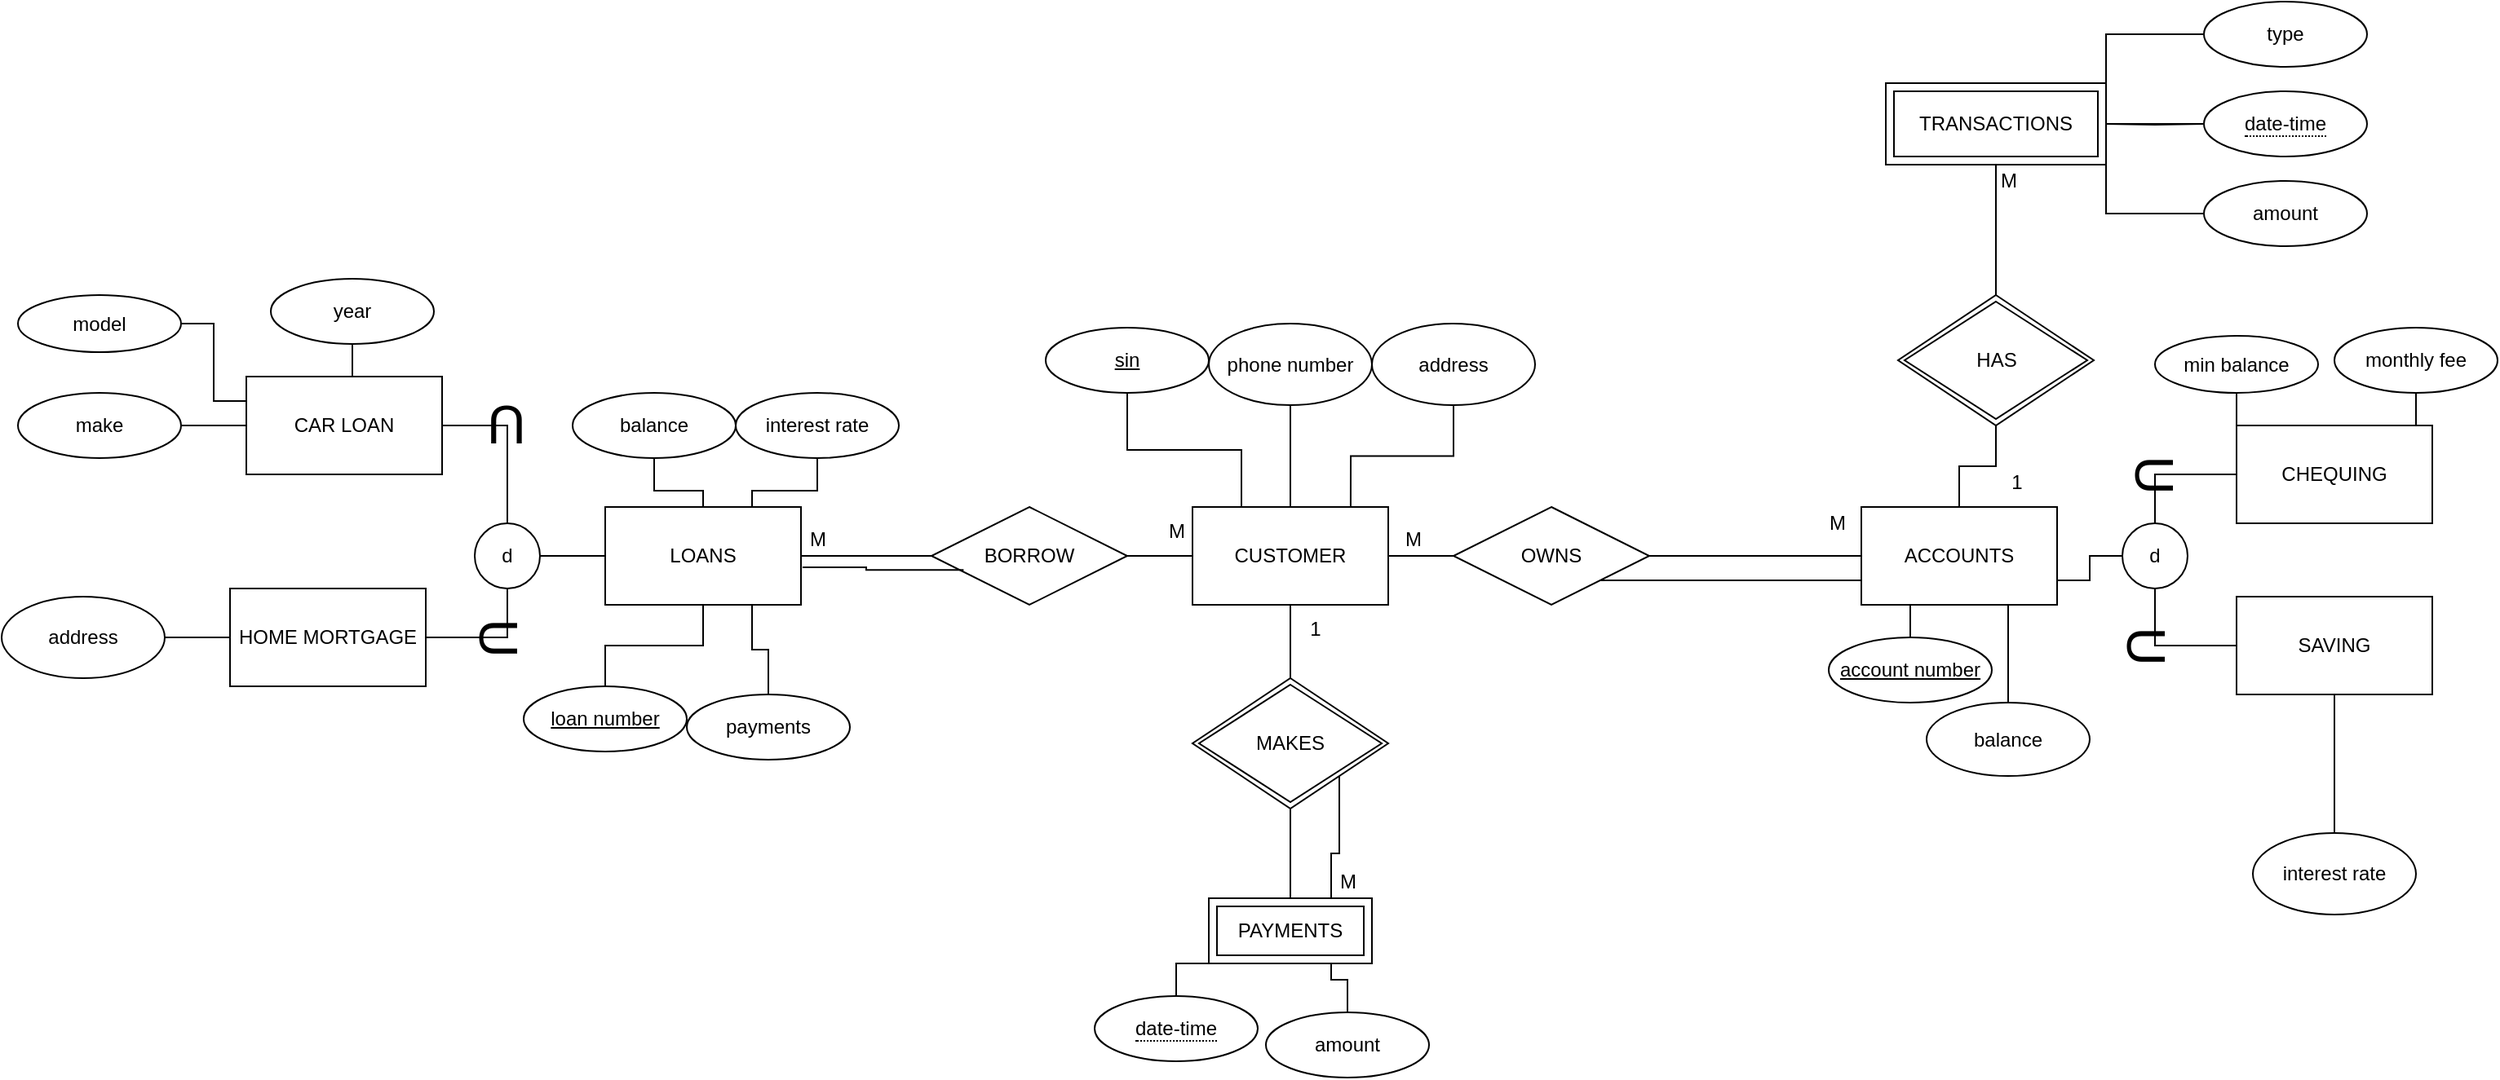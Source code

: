 <mxfile version="13.7.9" type="github"><diagram id="R2lEEEUBdFMjLlhIrx00" name="Page-1"><mxGraphModel dx="2427" dy="985" grid="1" gridSize="10" guides="1" tooltips="1" connect="1" arrows="1" fold="1" page="1" pageScale="1" pageWidth="850" pageHeight="1100" math="0" shadow="0" extFonts="Permanent Marker^https://fonts.googleapis.com/css?family=Permanent+Marker"><root><mxCell id="0"/><mxCell id="1" parent="0"/><mxCell id="brg8uTY757SzhPS61aHW-38" value="" style="edgeStyle=orthogonalEdgeStyle;rounded=0;orthogonalLoop=1;jettySize=auto;html=1;endArrow=none;endFill=0;" edge="1" parent="1" source="gD_nv8KaZkEDJSbHvG0B-4" target="brg8uTY757SzhPS61aHW-2"><mxGeometry relative="1" as="geometry"/></mxCell><mxCell id="gD_nv8KaZkEDJSbHvG0B-4" value="ACCOUNTS" style="rounded=0;whiteSpace=wrap;html=1;" parent="1" vertex="1"><mxGeometry x="530" y="380" width="120" height="60" as="geometry"/></mxCell><mxCell id="gD_nv8KaZkEDJSbHvG0B-5" value="balance" style="ellipse;whiteSpace=wrap;html=1;" parent="1" vertex="1"><mxGeometry x="570" y="500" width="100" height="45" as="geometry"/></mxCell><mxCell id="gD_nv8KaZkEDJSbHvG0B-10" value="" style="endArrow=none;html=1;entryX=0.5;entryY=0;entryDx=0;entryDy=0;exitX=0.25;exitY=1;exitDx=0;exitDy=0;" parent="1" source="gD_nv8KaZkEDJSbHvG0B-4" target="brg8uTY757SzhPS61aHW-17" edge="1"><mxGeometry width="50" height="50" relative="1" as="geometry"><mxPoint x="690" y="470" as="sourcePoint"/><mxPoint x="744.645" y="332.678" as="targetPoint"/></mxGeometry></mxCell><mxCell id="gD_nv8KaZkEDJSbHvG0B-11" value="" style="endArrow=none;html=1;entryX=0.5;entryY=0;entryDx=0;entryDy=0;exitX=0.75;exitY=1;exitDx=0;exitDy=0;" parent="1" source="gD_nv8KaZkEDJSbHvG0B-4" target="gD_nv8KaZkEDJSbHvG0B-5" edge="1"><mxGeometry width="50" height="50" relative="1" as="geometry"><mxPoint x="680" y="460" as="sourcePoint"/><mxPoint x="770" y="355" as="targetPoint"/></mxGeometry></mxCell><mxCell id="gD_nv8KaZkEDJSbHvG0B-15" value="interest rate" style="ellipse;whiteSpace=wrap;html=1;" parent="1" vertex="1"><mxGeometry x="770" y="580" width="100" height="50" as="geometry"/></mxCell><mxCell id="brg8uTY757SzhPS61aHW-49" value="" style="edgeStyle=orthogonalEdgeStyle;rounded=0;orthogonalLoop=1;jettySize=auto;html=1;endArrow=none;endFill=0;" edge="1" parent="1" source="gD_nv8KaZkEDJSbHvG0B-22" target="brg8uTY757SzhPS61aHW-48"><mxGeometry relative="1" as="geometry"/></mxCell><mxCell id="gD_nv8KaZkEDJSbHvG0B-22" value="CUSTOMER" style="rounded=0;whiteSpace=wrap;html=1;direction=east;" parent="1" vertex="1"><mxGeometry x="120" y="380" width="120" height="60" as="geometry"/></mxCell><mxCell id="brg8uTY757SzhPS61aHW-101" style="edgeStyle=orthogonalEdgeStyle;rounded=0;orthogonalLoop=1;jettySize=auto;html=1;entryX=0.5;entryY=0;entryDx=0;entryDy=0;endArrow=none;endFill=0;" edge="1" parent="1" source="gD_nv8KaZkEDJSbHvG0B-23" target="gD_nv8KaZkEDJSbHvG0B-22"><mxGeometry relative="1" as="geometry"/></mxCell><mxCell id="gD_nv8KaZkEDJSbHvG0B-23" value="phone number" style="ellipse;whiteSpace=wrap;html=1;direction=east;" parent="1" vertex="1"><mxGeometry x="130" y="267.5" width="100" height="50" as="geometry"/></mxCell><mxCell id="brg8uTY757SzhPS61aHW-102" style="edgeStyle=orthogonalEdgeStyle;rounded=0;orthogonalLoop=1;jettySize=auto;html=1;entryX=0.808;entryY=0;entryDx=0;entryDy=0;entryPerimeter=0;endArrow=none;endFill=0;" edge="1" parent="1" source="gD_nv8KaZkEDJSbHvG0B-25" target="gD_nv8KaZkEDJSbHvG0B-22"><mxGeometry relative="1" as="geometry"/></mxCell><mxCell id="gD_nv8KaZkEDJSbHvG0B-25" value="address" style="ellipse;whiteSpace=wrap;html=1;direction=east;" parent="1" vertex="1"><mxGeometry x="230" y="267.5" width="100" height="50" as="geometry"/></mxCell><mxCell id="gD_nv8KaZkEDJSbHvG0B-26" value="" style="endArrow=none;html=1;entryX=1;entryY=0.5;entryDx=0;entryDy=0;exitX=0;exitY=0.5;exitDx=0;exitDy=0;" parent="1" source="gD_nv8KaZkEDJSbHvG0B-22" edge="1"><mxGeometry width="50" height="50" relative="1" as="geometry"><mxPoint x="440" y="510" as="sourcePoint"/><mxPoint x="120" y="435" as="targetPoint"/></mxGeometry></mxCell><mxCell id="gD_nv8KaZkEDJSbHvG0B-40" value="M" style="text;html=1;align=center;verticalAlign=middle;resizable=0;points=[];autosize=1;" parent="1" vertex="1"><mxGeometry x="605" y="170" width="30" height="20" as="geometry"/></mxCell><mxCell id="gD_nv8KaZkEDJSbHvG0B-54" value="" style="edgeStyle=orthogonalEdgeStyle;rounded=0;orthogonalLoop=1;jettySize=auto;html=1;entryX=0.5;entryY=1;entryDx=0;entryDy=0;strokeColor=none;" parent="1" edge="1"><mxGeometry relative="1" as="geometry"><mxPoint x="385" y="425" as="targetPoint"/><mxPoint x="320" y="670" as="sourcePoint"/></mxGeometry></mxCell><mxCell id="gD_nv8KaZkEDJSbHvG0B-60" value="" style="edgeStyle=orthogonalEdgeStyle;rounded=0;orthogonalLoop=1;jettySize=auto;html=1;entryX=0.5;entryY=1;entryDx=0;entryDy=0;strokeColor=none;" parent="1" edge="1"><mxGeometry relative="1" as="geometry"><mxPoint x="350" y="440" as="targetPoint"/><mxPoint x="260" y="475" as="sourcePoint"/></mxGeometry></mxCell><mxCell id="brg8uTY757SzhPS61aHW-1" value="TRANSACTIONS" style="shape=ext;margin=3;double=1;whiteSpace=wrap;html=1;align=center;" vertex="1" parent="1"><mxGeometry x="545" y="120" width="135" height="50" as="geometry"/></mxCell><mxCell id="brg8uTY757SzhPS61aHW-3" style="edgeStyle=orthogonalEdgeStyle;rounded=0;orthogonalLoop=1;jettySize=auto;html=1;exitX=0.5;exitY=0;exitDx=0;exitDy=0;entryX=0.5;entryY=1;entryDx=0;entryDy=0;endArrow=none;endFill=0;" edge="1" parent="1" source="brg8uTY757SzhPS61aHW-2" target="brg8uTY757SzhPS61aHW-1"><mxGeometry relative="1" as="geometry"/></mxCell><mxCell id="brg8uTY757SzhPS61aHW-2" value="HAS" style="shape=rhombus;double=1;perimeter=rhombusPerimeter;whiteSpace=wrap;html=1;align=center;" vertex="1" parent="1"><mxGeometry x="552.5" y="250" width="120" height="80" as="geometry"/></mxCell><mxCell id="brg8uTY757SzhPS61aHW-8" style="edgeStyle=orthogonalEdgeStyle;rounded=0;orthogonalLoop=1;jettySize=auto;html=1;entryX=1;entryY=0;entryDx=0;entryDy=0;endArrow=none;endFill=0;" edge="1" parent="1" source="brg8uTY757SzhPS61aHW-7" target="brg8uTY757SzhPS61aHW-1"><mxGeometry relative="1" as="geometry"/></mxCell><mxCell id="brg8uTY757SzhPS61aHW-7" value="type" style="ellipse;whiteSpace=wrap;html=1;align=center;" vertex="1" parent="1"><mxGeometry x="740" y="70" width="100" height="40" as="geometry"/></mxCell><mxCell id="brg8uTY757SzhPS61aHW-10" value="" style="edgeStyle=orthogonalEdgeStyle;rounded=0;orthogonalLoop=1;jettySize=auto;html=1;endArrow=none;endFill=0;" edge="1" parent="1" target="brg8uTY757SzhPS61aHW-1"><mxGeometry relative="1" as="geometry"><mxPoint x="740" y="145" as="sourcePoint"/></mxGeometry></mxCell><mxCell id="brg8uTY757SzhPS61aHW-12" style="edgeStyle=orthogonalEdgeStyle;rounded=0;orthogonalLoop=1;jettySize=auto;html=1;entryX=1;entryY=1;entryDx=0;entryDy=0;endArrow=none;endFill=0;" edge="1" parent="1" source="brg8uTY757SzhPS61aHW-11" target="brg8uTY757SzhPS61aHW-1"><mxGeometry relative="1" as="geometry"/></mxCell><mxCell id="brg8uTY757SzhPS61aHW-11" value="amount" style="ellipse;whiteSpace=wrap;html=1;align=center;" vertex="1" parent="1"><mxGeometry x="740" y="180" width="100" height="40" as="geometry"/></mxCell><mxCell id="brg8uTY757SzhPS61aHW-15" value="" style="edgeStyle=orthogonalEdgeStyle;rounded=0;orthogonalLoop=1;jettySize=auto;html=1;endArrow=none;endFill=0;" edge="1" parent="1" source="brg8uTY757SzhPS61aHW-14" target="brg8uTY757SzhPS61aHW-1"><mxGeometry relative="1" as="geometry"/></mxCell><mxCell id="brg8uTY757SzhPS61aHW-14" value="&lt;span style=&quot;border-bottom: 1px dotted&quot;&gt;date-time&lt;/span&gt;" style="ellipse;whiteSpace=wrap;html=1;align=center;" vertex="1" parent="1"><mxGeometry x="740" y="125" width="100" height="40" as="geometry"/></mxCell><mxCell id="brg8uTY757SzhPS61aHW-16" value="1" style="text;html=1;align=center;verticalAlign=middle;resizable=0;points=[];autosize=1;" vertex="1" parent="1"><mxGeometry x="615" y="355" width="20" height="20" as="geometry"/></mxCell><mxCell id="brg8uTY757SzhPS61aHW-17" value="account number" style="ellipse;whiteSpace=wrap;html=1;align=center;fontStyle=4;" vertex="1" parent="1"><mxGeometry x="510" y="460" width="100" height="40" as="geometry"/></mxCell><mxCell id="brg8uTY757SzhPS61aHW-28" style="edgeStyle=orthogonalEdgeStyle;rounded=0;orthogonalLoop=1;jettySize=auto;html=1;entryX=0.5;entryY=0;entryDx=0;entryDy=0;endArrow=none;endFill=0;" edge="1" parent="1" source="brg8uTY757SzhPS61aHW-19" target="brg8uTY757SzhPS61aHW-36"><mxGeometry relative="1" as="geometry"/></mxCell><mxCell id="brg8uTY757SzhPS61aHW-19" value="CHEQUING" style="rounded=0;whiteSpace=wrap;html=1;direction=east;" vertex="1" parent="1"><mxGeometry x="760" y="330" width="120" height="60" as="geometry"/></mxCell><mxCell id="brg8uTY757SzhPS61aHW-29" style="edgeStyle=orthogonalEdgeStyle;rounded=0;orthogonalLoop=1;jettySize=auto;html=1;entryX=0.5;entryY=1;entryDx=0;entryDy=0;endArrow=none;endFill=0;" edge="1" parent="1" source="brg8uTY757SzhPS61aHW-27" target="brg8uTY757SzhPS61aHW-36"><mxGeometry relative="1" as="geometry"/></mxCell><mxCell id="brg8uTY757SzhPS61aHW-30" value="" style="edgeStyle=orthogonalEdgeStyle;rounded=0;orthogonalLoop=1;jettySize=auto;html=1;endArrow=none;endFill=0;" edge="1" parent="1" source="brg8uTY757SzhPS61aHW-27" target="gD_nv8KaZkEDJSbHvG0B-15"><mxGeometry relative="1" as="geometry"/></mxCell><mxCell id="brg8uTY757SzhPS61aHW-27" value="SAVING" style="rounded=0;whiteSpace=wrap;html=1;direction=east;" vertex="1" parent="1"><mxGeometry x="760" y="435" width="120" height="60" as="geometry"/></mxCell><mxCell id="brg8uTY757SzhPS61aHW-35" style="edgeStyle=orthogonalEdgeStyle;rounded=0;orthogonalLoop=1;jettySize=auto;html=1;entryX=0.25;entryY=0;entryDx=0;entryDy=0;endArrow=none;endFill=0;" edge="1" parent="1" source="brg8uTY757SzhPS61aHW-31" target="brg8uTY757SzhPS61aHW-19"><mxGeometry relative="1" as="geometry"/></mxCell><mxCell id="brg8uTY757SzhPS61aHW-31" value="min balance" style="ellipse;whiteSpace=wrap;html=1;align=center;" vertex="1" parent="1"><mxGeometry x="710" y="275" width="100" height="35" as="geometry"/></mxCell><mxCell id="brg8uTY757SzhPS61aHW-33" value="" style="edgeStyle=orthogonalEdgeStyle;rounded=0;orthogonalLoop=1;jettySize=auto;html=1;endArrow=none;endFill=0;" edge="1" parent="1" source="brg8uTY757SzhPS61aHW-32" target="brg8uTY757SzhPS61aHW-19"><mxGeometry relative="1" as="geometry"/></mxCell><mxCell id="brg8uTY757SzhPS61aHW-32" value="monthly fee" style="ellipse;whiteSpace=wrap;html=1;align=center;" vertex="1" parent="1"><mxGeometry x="820" y="270" width="100" height="40" as="geometry"/></mxCell><mxCell id="brg8uTY757SzhPS61aHW-51" value="" style="edgeStyle=orthogonalEdgeStyle;rounded=0;orthogonalLoop=1;jettySize=auto;html=1;endArrow=none;endFill=0;entryX=1;entryY=0.75;entryDx=0;entryDy=0;" edge="1" parent="1" source="brg8uTY757SzhPS61aHW-36" target="gD_nv8KaZkEDJSbHvG0B-4"><mxGeometry relative="1" as="geometry"/></mxCell><mxCell id="brg8uTY757SzhPS61aHW-36" value="d" style="ellipse;whiteSpace=wrap;html=1;aspect=fixed;" vertex="1" parent="1"><mxGeometry x="690" y="390" width="40" height="40" as="geometry"/></mxCell><mxCell id="brg8uTY757SzhPS61aHW-41" value="&lt;font style=&quot;font-size: 33px&quot;&gt;U&lt;/font&gt;" style="text;html=1;align=center;verticalAlign=middle;resizable=0;points=[];autosize=1;direction=north;rotation=90;" vertex="1" parent="1"><mxGeometry x="695" y="340" width="30" height="40" as="geometry"/></mxCell><mxCell id="brg8uTY757SzhPS61aHW-44" value="&lt;font style=&quot;font-size: 33px&quot;&gt;U&lt;/font&gt;" style="text;html=1;align=center;verticalAlign=middle;resizable=0;points=[];autosize=1;direction=north;rotation=90;" vertex="1" parent="1"><mxGeometry x="690" y="445" width="30" height="40" as="geometry"/></mxCell><mxCell id="brg8uTY757SzhPS61aHW-50" value="" style="edgeStyle=orthogonalEdgeStyle;rounded=0;orthogonalLoop=1;jettySize=auto;html=1;endArrow=none;endFill=0;" edge="1" parent="1" source="brg8uTY757SzhPS61aHW-48" target="gD_nv8KaZkEDJSbHvG0B-4"><mxGeometry relative="1" as="geometry"><mxPoint x="470" y="400" as="sourcePoint"/></mxGeometry></mxCell><mxCell id="brg8uTY757SzhPS61aHW-48" value="OWNS" style="shape=rhombus;perimeter=rhombusPerimeter;whiteSpace=wrap;html=1;align=center;" vertex="1" parent="1"><mxGeometry x="280" y="380" width="120" height="60" as="geometry"/></mxCell><mxCell id="brg8uTY757SzhPS61aHW-100" style="edgeStyle=orthogonalEdgeStyle;rounded=0;orthogonalLoop=1;jettySize=auto;html=1;entryX=0.25;entryY=0;entryDx=0;entryDy=0;endArrow=none;endFill=0;" edge="1" parent="1" source="brg8uTY757SzhPS61aHW-53" target="gD_nv8KaZkEDJSbHvG0B-22"><mxGeometry relative="1" as="geometry"/></mxCell><mxCell id="brg8uTY757SzhPS61aHW-53" value="sin" style="ellipse;whiteSpace=wrap;html=1;align=center;fontStyle=4;" vertex="1" parent="1"><mxGeometry x="30" y="270" width="100" height="40" as="geometry"/></mxCell><mxCell id="brg8uTY757SzhPS61aHW-55" value="" style="edgeStyle=orthogonalEdgeStyle;rounded=0;orthogonalLoop=1;jettySize=auto;html=1;endArrow=none;endFill=0;" edge="1" parent="1" source="brg8uTY757SzhPS61aHW-54" target="gD_nv8KaZkEDJSbHvG0B-22"><mxGeometry relative="1" as="geometry"/></mxCell><mxCell id="brg8uTY757SzhPS61aHW-57" value="" style="edgeStyle=orthogonalEdgeStyle;rounded=0;orthogonalLoop=1;jettySize=auto;html=1;endArrow=none;endFill=0;" edge="1" parent="1" source="brg8uTY757SzhPS61aHW-54" target="brg8uTY757SzhPS61aHW-56"><mxGeometry relative="1" as="geometry"/></mxCell><mxCell id="brg8uTY757SzhPS61aHW-54" value="BORROW" style="shape=rhombus;perimeter=rhombusPerimeter;whiteSpace=wrap;html=1;align=center;" vertex="1" parent="1"><mxGeometry x="-40" y="380" width="120" height="60" as="geometry"/></mxCell><mxCell id="brg8uTY757SzhPS61aHW-56" value="LOANS" style="rounded=0;whiteSpace=wrap;html=1;" vertex="1" parent="1"><mxGeometry x="-240" y="380" width="120" height="60" as="geometry"/></mxCell><mxCell id="brg8uTY757SzhPS61aHW-91" value="" style="edgeStyle=orthogonalEdgeStyle;rounded=0;orthogonalLoop=1;jettySize=auto;html=1;endArrow=none;endFill=0;" edge="1" parent="1" source="brg8uTY757SzhPS61aHW-58" target="brg8uTY757SzhPS61aHW-56"><mxGeometry relative="1" as="geometry"/></mxCell><mxCell id="brg8uTY757SzhPS61aHW-58" value="loan number" style="ellipse;whiteSpace=wrap;html=1;align=center;fontStyle=4;" vertex="1" parent="1"><mxGeometry x="-290" y="490" width="100" height="40" as="geometry"/></mxCell><mxCell id="brg8uTY757SzhPS61aHW-95" style="edgeStyle=orthogonalEdgeStyle;rounded=0;orthogonalLoop=1;jettySize=auto;html=1;entryX=0.75;entryY=0;entryDx=0;entryDy=0;endArrow=none;endFill=0;" edge="1" parent="1" source="brg8uTY757SzhPS61aHW-59" target="brg8uTY757SzhPS61aHW-56"><mxGeometry relative="1" as="geometry"/></mxCell><mxCell id="brg8uTY757SzhPS61aHW-59" value="interest rate" style="ellipse;whiteSpace=wrap;html=1;align=center;" vertex="1" parent="1"><mxGeometry x="-160" y="310" width="100" height="40" as="geometry"/></mxCell><mxCell id="brg8uTY757SzhPS61aHW-85" value="" style="edgeStyle=orthogonalEdgeStyle;rounded=0;orthogonalLoop=1;jettySize=auto;html=1;endArrow=none;endFill=0;" edge="1" parent="1" source="brg8uTY757SzhPS61aHW-60" target="brg8uTY757SzhPS61aHW-65"><mxGeometry relative="1" as="geometry"/></mxCell><mxCell id="brg8uTY757SzhPS61aHW-60" value="address" style="ellipse;whiteSpace=wrap;html=1;" vertex="1" parent="1"><mxGeometry x="-610" y="435" width="100" height="50" as="geometry"/></mxCell><mxCell id="brg8uTY757SzhPS61aHW-80" style="edgeStyle=orthogonalEdgeStyle;rounded=0;orthogonalLoop=1;jettySize=auto;html=1;entryX=0.5;entryY=0;entryDx=0;entryDy=0;endArrow=none;endFill=0;" edge="1" parent="1" source="brg8uTY757SzhPS61aHW-62" target="brg8uTY757SzhPS61aHW-71"><mxGeometry relative="1" as="geometry"/></mxCell><mxCell id="brg8uTY757SzhPS61aHW-62" value="CAR LOAN" style="rounded=0;whiteSpace=wrap;html=1;direction=east;" vertex="1" parent="1"><mxGeometry x="-460" y="300" width="120" height="60" as="geometry"/></mxCell><mxCell id="brg8uTY757SzhPS61aHW-79" style="edgeStyle=orthogonalEdgeStyle;rounded=0;orthogonalLoop=1;jettySize=auto;html=1;entryX=0.5;entryY=1;entryDx=0;entryDy=0;endArrow=none;endFill=0;" edge="1" parent="1" source="brg8uTY757SzhPS61aHW-65" target="brg8uTY757SzhPS61aHW-71"><mxGeometry relative="1" as="geometry"/></mxCell><mxCell id="brg8uTY757SzhPS61aHW-65" value="HOME MORTGAGE" style="rounded=0;whiteSpace=wrap;html=1;direction=east;" vertex="1" parent="1"><mxGeometry x="-470" y="430" width="120" height="60" as="geometry"/></mxCell><mxCell id="brg8uTY757SzhPS61aHW-90" style="edgeStyle=orthogonalEdgeStyle;rounded=0;orthogonalLoop=1;jettySize=auto;html=1;entryX=0;entryY=0.25;entryDx=0;entryDy=0;endArrow=none;endFill=0;" edge="1" parent="1" source="brg8uTY757SzhPS61aHW-67" target="brg8uTY757SzhPS61aHW-62"><mxGeometry relative="1" as="geometry"/></mxCell><mxCell id="brg8uTY757SzhPS61aHW-67" value="model" style="ellipse;whiteSpace=wrap;html=1;align=center;" vertex="1" parent="1"><mxGeometry x="-600" y="250" width="100" height="35" as="geometry"/></mxCell><mxCell id="brg8uTY757SzhPS61aHW-87" value="" style="edgeStyle=orthogonalEdgeStyle;rounded=0;orthogonalLoop=1;jettySize=auto;html=1;endArrow=none;endFill=0;" edge="1" parent="1" source="brg8uTY757SzhPS61aHW-69" target="brg8uTY757SzhPS61aHW-62"><mxGeometry relative="1" as="geometry"/></mxCell><mxCell id="brg8uTY757SzhPS61aHW-69" value="year" style="ellipse;whiteSpace=wrap;html=1;align=center;" vertex="1" parent="1"><mxGeometry x="-445" y="240" width="100" height="40" as="geometry"/></mxCell><mxCell id="brg8uTY757SzhPS61aHW-78" value="" style="edgeStyle=orthogonalEdgeStyle;rounded=0;orthogonalLoop=1;jettySize=auto;html=1;endArrow=none;endFill=0;" edge="1" parent="1" source="brg8uTY757SzhPS61aHW-71" target="brg8uTY757SzhPS61aHW-56"><mxGeometry relative="1" as="geometry"/></mxCell><mxCell id="brg8uTY757SzhPS61aHW-71" value="d" style="ellipse;whiteSpace=wrap;html=1;aspect=fixed;" vertex="1" parent="1"><mxGeometry x="-320" y="390" width="40" height="40" as="geometry"/></mxCell><mxCell id="brg8uTY757SzhPS61aHW-72" value="&lt;font style=&quot;font-size: 33px&quot;&gt;U&lt;/font&gt;" style="text;html=1;align=center;verticalAlign=middle;resizable=0;points=[];autosize=1;direction=north;rotation=180;" vertex="1" parent="1"><mxGeometry x="-315" y="310" width="30" height="40" as="geometry"/></mxCell><mxCell id="brg8uTY757SzhPS61aHW-73" value="&lt;font style=&quot;font-size: 33px&quot;&gt;U&lt;/font&gt;" style="text;html=1;align=center;verticalAlign=middle;resizable=0;points=[];autosize=1;direction=north;rotation=90;" vertex="1" parent="1"><mxGeometry x="-320" y="440" width="30" height="40" as="geometry"/></mxCell><mxCell id="brg8uTY757SzhPS61aHW-88" value="" style="edgeStyle=orthogonalEdgeStyle;rounded=0;orthogonalLoop=1;jettySize=auto;html=1;endArrow=none;endFill=0;" edge="1" parent="1" source="brg8uTY757SzhPS61aHW-74" target="brg8uTY757SzhPS61aHW-62"><mxGeometry relative="1" as="geometry"/></mxCell><mxCell id="brg8uTY757SzhPS61aHW-74" value="make" style="ellipse;whiteSpace=wrap;html=1;align=center;" vertex="1" parent="1"><mxGeometry x="-600" y="310" width="100" height="40" as="geometry"/></mxCell><mxCell id="brg8uTY757SzhPS61aHW-93" style="edgeStyle=orthogonalEdgeStyle;rounded=0;orthogonalLoop=1;jettySize=auto;html=1;entryX=0.75;entryY=1;entryDx=0;entryDy=0;endArrow=none;endFill=0;" edge="1" parent="1" source="brg8uTY757SzhPS61aHW-75" target="brg8uTY757SzhPS61aHW-56"><mxGeometry relative="1" as="geometry"/></mxCell><mxCell id="brg8uTY757SzhPS61aHW-75" value="payments" style="ellipse;whiteSpace=wrap;html=1;align=center;" vertex="1" parent="1"><mxGeometry x="-190" y="495" width="100" height="40" as="geometry"/></mxCell><mxCell id="brg8uTY757SzhPS61aHW-94" value="" style="edgeStyle=orthogonalEdgeStyle;rounded=0;orthogonalLoop=1;jettySize=auto;html=1;endArrow=none;endFill=0;" edge="1" parent="1" source="brg8uTY757SzhPS61aHW-76" target="brg8uTY757SzhPS61aHW-56"><mxGeometry relative="1" as="geometry"/></mxCell><mxCell id="brg8uTY757SzhPS61aHW-76" value="balance" style="ellipse;whiteSpace=wrap;html=1;align=center;" vertex="1" parent="1"><mxGeometry x="-260" y="310" width="100" height="40" as="geometry"/></mxCell><mxCell id="brg8uTY757SzhPS61aHW-82" value="" style="edgeStyle=orthogonalEdgeStyle;rounded=0;orthogonalLoop=1;jettySize=auto;html=1;endArrow=none;endFill=0;entryX=1.008;entryY=0.617;entryDx=0;entryDy=0;entryPerimeter=0;exitX=0.164;exitY=0.644;exitDx=0;exitDy=0;exitPerimeter=0;" edge="1" parent="1" source="brg8uTY757SzhPS61aHW-54" target="brg8uTY757SzhPS61aHW-56"><mxGeometry relative="1" as="geometry"><mxPoint x="-30" y="420" as="sourcePoint"/><mxPoint x="-140" y="420" as="targetPoint"/></mxGeometry></mxCell><mxCell id="brg8uTY757SzhPS61aHW-83" value="M" style="text;html=1;align=center;verticalAlign=middle;resizable=0;points=[];autosize=1;" vertex="1" parent="1"><mxGeometry x="-125" y="390" width="30" height="20" as="geometry"/></mxCell><mxCell id="brg8uTY757SzhPS61aHW-84" value="M" style="text;html=1;align=center;verticalAlign=middle;resizable=0;points=[];autosize=1;" vertex="1" parent="1"><mxGeometry x="95" y="385" width="30" height="20" as="geometry"/></mxCell><mxCell id="brg8uTY757SzhPS61aHW-96" value="" style="edgeStyle=orthogonalEdgeStyle;rounded=0;orthogonalLoop=1;jettySize=auto;html=1;endArrow=none;endFill=0;exitX=1;exitY=1;exitDx=0;exitDy=0;entryX=0;entryY=0.75;entryDx=0;entryDy=0;" edge="1" parent="1" source="brg8uTY757SzhPS61aHW-48" target="gD_nv8KaZkEDJSbHvG0B-4"><mxGeometry relative="1" as="geometry"><mxPoint x="420" y="420" as="sourcePoint"/><mxPoint x="470" y="420" as="targetPoint"/></mxGeometry></mxCell><mxCell id="brg8uTY757SzhPS61aHW-97" value="M" style="text;html=1;align=center;verticalAlign=middle;resizable=0;points=[];autosize=1;" vertex="1" parent="1"><mxGeometry x="500" y="380" width="30" height="20" as="geometry"/></mxCell><mxCell id="brg8uTY757SzhPS61aHW-98" value="M" style="text;html=1;align=center;verticalAlign=middle;resizable=0;points=[];autosize=1;" vertex="1" parent="1"><mxGeometry x="240" y="390" width="30" height="20" as="geometry"/></mxCell><mxCell id="brg8uTY757SzhPS61aHW-106" value="" style="edgeStyle=orthogonalEdgeStyle;rounded=0;orthogonalLoop=1;jettySize=auto;html=1;endArrow=none;endFill=0;" edge="1" parent="1" source="brg8uTY757SzhPS61aHW-103" target="gD_nv8KaZkEDJSbHvG0B-22"><mxGeometry relative="1" as="geometry"/></mxCell><mxCell id="brg8uTY757SzhPS61aHW-117" style="edgeStyle=orthogonalEdgeStyle;rounded=0;orthogonalLoop=1;jettySize=auto;html=1;entryX=0.5;entryY=0;entryDx=0;entryDy=0;endArrow=none;endFill=0;" edge="1" parent="1" source="brg8uTY757SzhPS61aHW-103" target="brg8uTY757SzhPS61aHW-104"><mxGeometry relative="1" as="geometry"/></mxCell><mxCell id="brg8uTY757SzhPS61aHW-103" value="MAKES" style="shape=rhombus;double=1;perimeter=rhombusPerimeter;whiteSpace=wrap;html=1;align=center;" vertex="1" parent="1"><mxGeometry x="120" y="485" width="120" height="80" as="geometry"/></mxCell><mxCell id="brg8uTY757SzhPS61aHW-104" value="PAYMENTS" style="shape=ext;margin=3;double=1;whiteSpace=wrap;html=1;align=center;" vertex="1" parent="1"><mxGeometry x="130" y="620" width="100" height="40" as="geometry"/></mxCell><mxCell id="brg8uTY757SzhPS61aHW-123" style="edgeStyle=orthogonalEdgeStyle;rounded=0;orthogonalLoop=1;jettySize=auto;html=1;endArrow=none;endFill=0;entryX=0.75;entryY=1;entryDx=0;entryDy=0;" edge="1" parent="1" source="brg8uTY757SzhPS61aHW-107" target="brg8uTY757SzhPS61aHW-104"><mxGeometry relative="1" as="geometry"><mxPoint x="230" y="670" as="targetPoint"/></mxGeometry></mxCell><mxCell id="brg8uTY757SzhPS61aHW-107" value="amount" style="ellipse;whiteSpace=wrap;html=1;align=center;" vertex="1" parent="1"><mxGeometry x="165" y="690" width="100" height="40" as="geometry"/></mxCell><mxCell id="brg8uTY757SzhPS61aHW-109" style="edgeStyle=orthogonalEdgeStyle;rounded=0;orthogonalLoop=1;jettySize=auto;html=1;entryX=0.25;entryY=1;entryDx=0;entryDy=0;endArrow=none;endFill=0;" edge="1" parent="1" source="brg8uTY757SzhPS61aHW-108" target="brg8uTY757SzhPS61aHW-104"><mxGeometry relative="1" as="geometry"/></mxCell><mxCell id="brg8uTY757SzhPS61aHW-108" value="&lt;span style=&quot;border-bottom: 1px dotted&quot;&gt;date-time&lt;/span&gt;" style="ellipse;whiteSpace=wrap;html=1;align=center;" vertex="1" parent="1"><mxGeometry x="60" y="680" width="100" height="40" as="geometry"/></mxCell><mxCell id="brg8uTY757SzhPS61aHW-114" value="1" style="text;html=1;align=center;verticalAlign=middle;resizable=0;points=[];autosize=1;" vertex="1" parent="1"><mxGeometry x="185" y="445" width="20" height="20" as="geometry"/></mxCell><mxCell id="brg8uTY757SzhPS61aHW-118" style="edgeStyle=orthogonalEdgeStyle;rounded=0;orthogonalLoop=1;jettySize=auto;html=1;entryX=0.75;entryY=0;entryDx=0;entryDy=0;endArrow=none;endFill=0;exitX=1;exitY=1;exitDx=0;exitDy=0;" edge="1" parent="1" source="brg8uTY757SzhPS61aHW-103" target="brg8uTY757SzhPS61aHW-104"><mxGeometry relative="1" as="geometry"><mxPoint x="205" y="555" as="sourcePoint"/><mxPoint x="205" y="705" as="targetPoint"/></mxGeometry></mxCell><mxCell id="brg8uTY757SzhPS61aHW-119" value="M" style="text;html=1;align=center;verticalAlign=middle;resizable=0;points=[];autosize=1;" vertex="1" parent="1"><mxGeometry x="200" y="600" width="30" height="20" as="geometry"/></mxCell></root></mxGraphModel></diagram></mxfile>